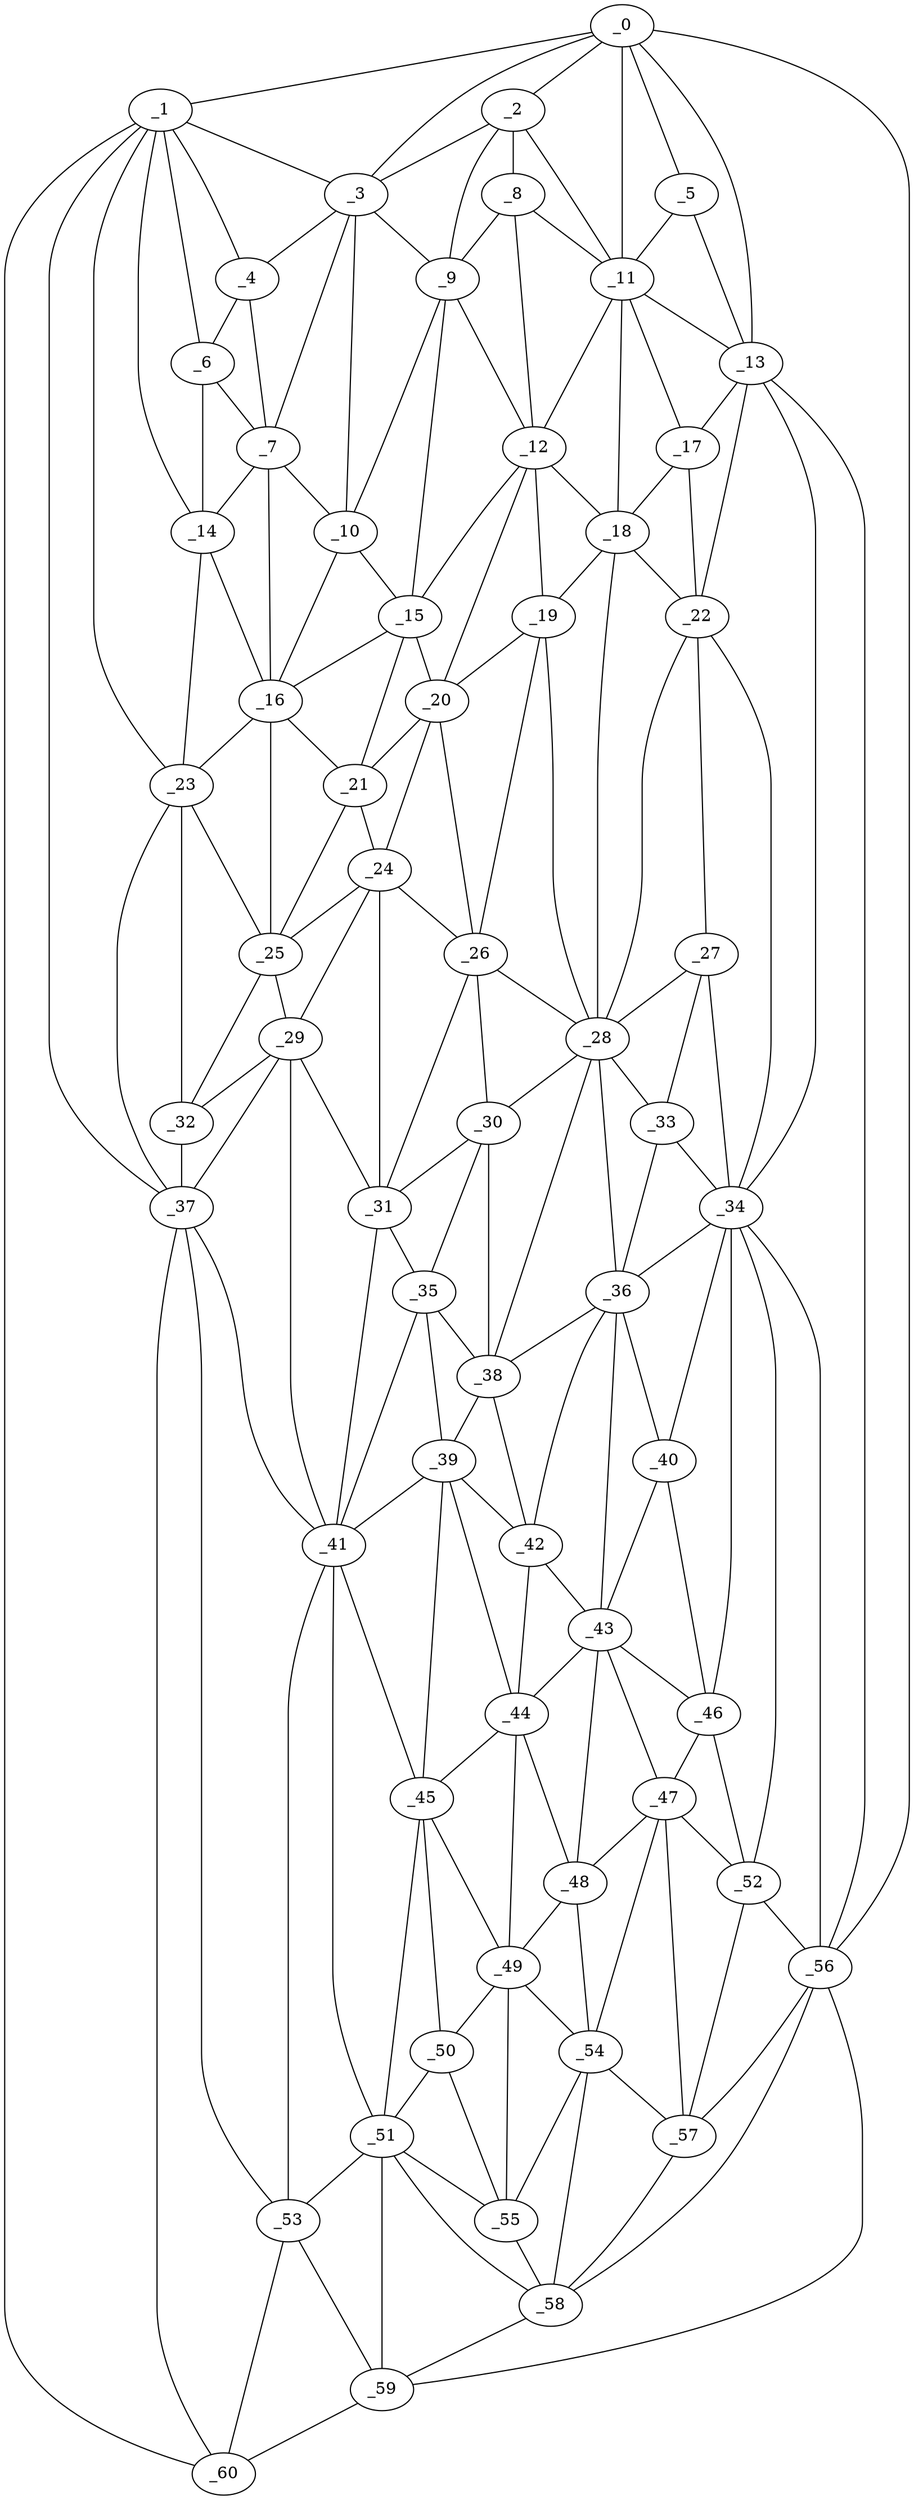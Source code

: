 graph "obj1__90.gxl" {
	_0	 [x=8,
		y=21];
	_1	 [x=8,
		y=105];
	_0 -- _1	 [valence=1];
	_2	 [x=10,
		y=50];
	_0 -- _2	 [valence=1];
	_3	 [x=10,
		y=62];
	_0 -- _3	 [valence=1];
	_5	 [x=24,
		y=22];
	_0 -- _5	 [valence=2];
	_11	 [x=30,
		y=35];
	_0 -- _11	 [valence=2];
	_13	 [x=36,
		y=22];
	_0 -- _13	 [valence=2];
	_56	 [x=111,
		y=21];
	_0 -- _56	 [valence=1];
	_1 -- _3	 [valence=2];
	_4	 [x=10,
		y=81];
	_1 -- _4	 [valence=2];
	_6	 [x=24,
		y=86];
	_1 -- _6	 [valence=2];
	_14	 [x=36,
		y=86];
	_1 -- _14	 [valence=1];
	_23	 [x=53,
		y=87];
	_1 -- _23	 [valence=2];
	_37	 [x=77,
		y=87];
	_1 -- _37	 [valence=2];
	_60	 [x=125,
		y=106];
	_1 -- _60	 [valence=1];
	_2 -- _3	 [valence=2];
	_8	 [x=29,
		y=45];
	_2 -- _8	 [valence=2];
	_9	 [x=29,
		y=57];
	_2 -- _9	 [valence=2];
	_2 -- _11	 [valence=2];
	_3 -- _4	 [valence=1];
	_7	 [x=25,
		y=74];
	_3 -- _7	 [valence=2];
	_3 -- _9	 [valence=1];
	_10	 [x=29,
		y=67];
	_3 -- _10	 [valence=2];
	_4 -- _6	 [valence=1];
	_4 -- _7	 [valence=2];
	_5 -- _11	 [valence=1];
	_5 -- _13	 [valence=2];
	_6 -- _7	 [valence=2];
	_6 -- _14	 [valence=1];
	_7 -- _10	 [valence=2];
	_7 -- _14	 [valence=2];
	_16	 [x=43,
		y=72];
	_7 -- _16	 [valence=2];
	_8 -- _9	 [valence=2];
	_8 -- _11	 [valence=2];
	_12	 [x=32,
		y=46];
	_8 -- _12	 [valence=2];
	_9 -- _10	 [valence=2];
	_9 -- _12	 [valence=1];
	_15	 [x=39,
		y=60];
	_9 -- _15	 [valence=2];
	_10 -- _15	 [valence=1];
	_10 -- _16	 [valence=2];
	_11 -- _12	 [valence=1];
	_11 -- _13	 [valence=2];
	_17	 [x=46,
		y=27];
	_11 -- _17	 [valence=2];
	_18	 [x=47,
		y=36];
	_11 -- _18	 [valence=2];
	_12 -- _15	 [valence=1];
	_12 -- _18	 [valence=1];
	_19	 [x=47,
		y=43];
	_12 -- _19	 [valence=2];
	_20	 [x=48,
		y=48];
	_12 -- _20	 [valence=1];
	_13 -- _17	 [valence=1];
	_22	 [x=53,
		y=28];
	_13 -- _22	 [valence=1];
	_34	 [x=75,
		y=24];
	_13 -- _34	 [valence=2];
	_13 -- _56	 [valence=1];
	_14 -- _16	 [valence=1];
	_14 -- _23	 [valence=2];
	_15 -- _16	 [valence=2];
	_15 -- _20	 [valence=2];
	_21	 [x=51,
		y=62];
	_15 -- _21	 [valence=2];
	_16 -- _21	 [valence=2];
	_16 -- _23	 [valence=2];
	_25	 [x=58,
		y=73];
	_16 -- _25	 [valence=2];
	_17 -- _18	 [valence=1];
	_17 -- _22	 [valence=2];
	_18 -- _19	 [valence=2];
	_18 -- _22	 [valence=2];
	_28	 [x=65,
		y=37];
	_18 -- _28	 [valence=2];
	_19 -- _20	 [valence=2];
	_26	 [x=62,
		y=50];
	_19 -- _26	 [valence=2];
	_19 -- _28	 [valence=1];
	_20 -- _21	 [valence=1];
	_24	 [x=57,
		y=62];
	_20 -- _24	 [valence=2];
	_20 -- _26	 [valence=2];
	_21 -- _24	 [valence=2];
	_21 -- _25	 [valence=2];
	_27	 [x=63,
		y=30];
	_22 -- _27	 [valence=2];
	_22 -- _28	 [valence=1];
	_22 -- _34	 [valence=2];
	_23 -- _25	 [valence=2];
	_32	 [x=70,
		y=86];
	_23 -- _32	 [valence=2];
	_23 -- _37	 [valence=2];
	_24 -- _25	 [valence=2];
	_24 -- _26	 [valence=2];
	_29	 [x=65,
		y=69];
	_24 -- _29	 [valence=2];
	_31	 [x=68,
		y=61];
	_24 -- _31	 [valence=2];
	_25 -- _29	 [valence=2];
	_25 -- _32	 [valence=2];
	_26 -- _28	 [valence=2];
	_30	 [x=68,
		y=50];
	_26 -- _30	 [valence=2];
	_26 -- _31	 [valence=2];
	_27 -- _28	 [valence=1];
	_33	 [x=72,
		y=28];
	_27 -- _33	 [valence=2];
	_27 -- _34	 [valence=1];
	_28 -- _30	 [valence=1];
	_28 -- _33	 [valence=2];
	_36	 [x=77,
		y=33];
	_28 -- _36	 [valence=2];
	_38	 [x=78,
		y=42];
	_28 -- _38	 [valence=1];
	_29 -- _31	 [valence=2];
	_29 -- _32	 [valence=2];
	_29 -- _37	 [valence=2];
	_41	 [x=82,
		y=65];
	_29 -- _41	 [valence=2];
	_30 -- _31	 [valence=2];
	_35	 [x=76,
		y=52];
	_30 -- _35	 [valence=2];
	_30 -- _38	 [valence=2];
	_31 -- _35	 [valence=2];
	_31 -- _41	 [valence=2];
	_32 -- _37	 [valence=2];
	_33 -- _34	 [valence=2];
	_33 -- _36	 [valence=2];
	_34 -- _36	 [valence=2];
	_40	 [x=82,
		y=27];
	_34 -- _40	 [valence=2];
	_46	 [x=96,
		y=27];
	_34 -- _46	 [valence=2];
	_52	 [x=103,
		y=24];
	_34 -- _52	 [valence=2];
	_34 -- _56	 [valence=2];
	_35 -- _38	 [valence=1];
	_39	 [x=79,
		y=51];
	_35 -- _39	 [valence=2];
	_35 -- _41	 [valence=2];
	_36 -- _38	 [valence=2];
	_36 -- _40	 [valence=1];
	_42	 [x=85,
		y=43];
	_36 -- _42	 [valence=2];
	_43	 [x=90,
		y=37];
	_36 -- _43	 [valence=2];
	_37 -- _41	 [valence=2];
	_53	 [x=103,
		y=70];
	_37 -- _53	 [valence=2];
	_37 -- _60	 [valence=1];
	_38 -- _39	 [valence=2];
	_38 -- _42	 [valence=2];
	_39 -- _41	 [valence=1];
	_39 -- _42	 [valence=1];
	_44	 [x=92,
		y=48];
	_39 -- _44	 [valence=2];
	_45	 [x=94,
		y=56];
	_39 -- _45	 [valence=2];
	_40 -- _43	 [valence=2];
	_40 -- _46	 [valence=1];
	_41 -- _45	 [valence=2];
	_51	 [x=102,
		y=63];
	_41 -- _51	 [valence=1];
	_41 -- _53	 [valence=2];
	_42 -- _43	 [valence=2];
	_42 -- _44	 [valence=2];
	_43 -- _44	 [valence=1];
	_43 -- _46	 [valence=2];
	_47	 [x=97,
		y=33];
	_43 -- _47	 [valence=1];
	_48	 [x=99,
		y=39];
	_43 -- _48	 [valence=1];
	_44 -- _45	 [valence=2];
	_44 -- _48	 [valence=2];
	_49	 [x=99,
		y=47];
	_44 -- _49	 [valence=1];
	_45 -- _49	 [valence=2];
	_50	 [x=101,
		y=56];
	_45 -- _50	 [valence=2];
	_45 -- _51	 [valence=2];
	_46 -- _47	 [valence=2];
	_46 -- _52	 [valence=2];
	_47 -- _48	 [valence=1];
	_47 -- _52	 [valence=2];
	_54	 [x=105,
		y=39];
	_47 -- _54	 [valence=2];
	_57	 [x=111,
		y=34];
	_47 -- _57	 [valence=2];
	_48 -- _49	 [valence=1];
	_48 -- _54	 [valence=2];
	_49 -- _50	 [valence=2];
	_49 -- _54	 [valence=2];
	_55	 [x=106,
		y=51];
	_49 -- _55	 [valence=2];
	_50 -- _51	 [valence=2];
	_50 -- _55	 [valence=2];
	_51 -- _53	 [valence=1];
	_51 -- _55	 [valence=2];
	_58	 [x=115,
		y=47];
	_51 -- _58	 [valence=2];
	_59	 [x=124,
		y=80];
	_51 -- _59	 [valence=1];
	_52 -- _56	 [valence=1];
	_52 -- _57	 [valence=2];
	_53 -- _59	 [valence=2];
	_53 -- _60	 [valence=2];
	_54 -- _55	 [valence=1];
	_54 -- _57	 [valence=1];
	_54 -- _58	 [valence=2];
	_55 -- _58	 [valence=2];
	_56 -- _57	 [valence=2];
	_56 -- _58	 [valence=2];
	_56 -- _59	 [valence=1];
	_57 -- _58	 [valence=2];
	_58 -- _59	 [valence=2];
	_59 -- _60	 [valence=1];
}
